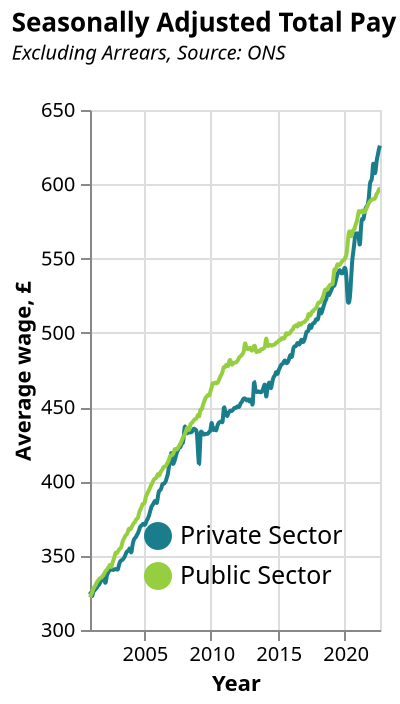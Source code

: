 {
  "title": {
    "text": "Seasonally Adjusted Total Pay",
    "subtitle": "Excluding Arrears, Source: ONS",
    "subtitleFontStyle": "italic",
    "subtitleFontSize": 10,
    "anchor": "start",
    "color": "black"
  },
  "transform": [
    {
      "calculate": "replace(datum.Date, ' JAN', '-01')",
      "as": "Date1"
    },
    {
      "calculate": "replace(datum.Date1, ' FEB', '-02')",
      "as": "Date2"
    },
    {
      "calculate": "replace(datum.Date2, ' MAR', '-03')",
      "as": "Date3"
    },
    {
      "calculate": "replace(datum.Date3, ' APR', '-04')",
      "as": "Date4"
    },
    {
      "calculate": "replace(datum.Date4, ' MAY', '-05')",
      "as": "Date5"
    },
    {
      "calculate": "replace(datum.Date5, ' JUN', '-06')",
      "as": "Date6"
    },
    {
      "calculate": "replace(datum.Date6, ' JUL', '-07')",
      "as": "Date7"
    },
    {
      "calculate": "replace(datum.Date7, ' AUG', '-08')",
      "as": "Date8"
    },
    {
      "calculate": "replace(datum.Date8, ' SEP', '-09')",
      "as": "Date9"
    },
    {
      "calculate": "replace(datum.Date9, ' OCT', '-10')",
      "as": "Date10"
    },
    {
      "calculate": "replace(datum.Date10, ' NOV', '-11')",
      "as": "Date11"
    },
    {
      "calculate": "replace(datum.Date11, ' DEC', '-12')",
      "as": "Date12"
    },
    {
      "calculate": "timeParse(datum.Date12, '%Y-%m')",
      "as": "DateClean"
    },
    {
      "filter": "datum.Year>=minYear"
    },
    {
      "filter": "datum.Year<=maxYear"
    }
  ],
  "params": [
    {
      "name": "minYear",
      "value": 2001,
      "bind": {
        "input": "range",
        "min": 2001,
        "max": 2022,
        "step": 1,
        "name": "Start year:"
      }
    },
    {
      "name": "maxYear",
      "value": 2022,
      "bind": {
        "input": "range",
        "min": 2001,
        "max": 2022,
        "step": 1,
        "name": "End year:"
      }
    }
  ],
  "layer": [
    {
      "mark": {
        "type": "line",
        "interpolate": "basis"
      },
      "encoding": {
        "color": {
          "field": "Type",
          "legend": {
            "orient": "bottom-right",
            "columns": 1,
            "title": null,
            "symbolStrokeWidth": 4,
            "labelFontSize": 12.5
          },
          "scale": {
            "scheme": "darkmulti"
          }
        },
        "x": {
          "field": "DateClean",
          "type": "temporal",
          "title": "Year"
        },
        "y": {
          "field": "Value",
          "type": "quantitative",
          "title": "Average wage, \u00a3",
          "scale": {
            "domain": [
              300,
              650
            ]
          }
        }
      }
    },
    {
      "mark": "point",
      "encoding": {
        "opacity": {
          "value": 0
        },
        "x": {
          "field": "DateClean",
          "type": "temporal"
        }
      },
      "selection": {
        "selector040": {
          "type": "single",
          "nearest": true,
          "on": "mouseover",
          "fields": [
            "DateClean"
          ],
          "empty": "none"
        }
      }
    },
    {
      "mark": "point",
      "encoding": {
        "color": {
          "field": "Type",
          "type": "nominal"
        },
        "opacity": {
          "condition": {
            "value": 1,
            "selection": "selector040"
          },
          "value": 0
        },
        "x": {
          "field": "DateClean",
          "type": "temporal"
        },
        "y": {
          "field": "Value",
          "type": "quantitative"
        }
      }
    },
    {
      "mark": {
        "type": "rule",
        "color": "gray"
      },
      "encoding": {
        "x": {
          "field": "DateClean",
          "type": "temporal"
        }
      },
      "transform": [
        {
          "filter": {
            "selection": "selector040"
          }
        }
      ]
    },
    {
      "mark": {
        "type": "text",
        "align": "right",
        "dx": 5,
        "dy": -30,
        "fontSize": 15,
        "fontWeight": "bold"
      },
      "encoding": {
        "color": {
          "field": "Type",
          "type": "nominal"
        },
        "text": {
          "condition": {
            "field": "Value",
            "type": "quantitative",
            "selection": "selector040"
          },
          "value": " "
        },
        "x": {
          "field": "DateClean",
          "type": "temporal"
        },
        "y": {
          "field": "Value",
          "type": "quantitative"
        }
      }
    }
  ],
  "height": 260,
  "width": "container",
  "$schema": "https://vega.github.io/schema/vega-lite/v5.json",
  "data": {
    "values": [
      {
        "Date": "2001 JAN",
        "Value": 324,
        "Type": "Private Sector",
        "Year": 2001
      },
      {
        "Date": "2001 FEB",
        "Value": 326,
        "Type": "Private Sector",
        "Year": 2001
      },
      {
        "Date": "2001 MAR",
        "Value": 321,
        "Type": "Private Sector",
        "Year": 2001
      },
      {
        "Date": "2001 APR",
        "Value": 327,
        "Type": "Private Sector",
        "Year": 2001
      },
      {
        "Date": "2001 MAY",
        "Value": 326,
        "Type": "Private Sector",
        "Year": 2001
      },
      {
        "Date": "2001 JUN",
        "Value": 328,
        "Type": "Private Sector",
        "Year": 2001
      },
      {
        "Date": "2001 JUL",
        "Value": 328,
        "Type": "Private Sector",
        "Year": 2001
      },
      {
        "Date": "2001 AUG",
        "Value": 330,
        "Type": "Private Sector",
        "Year": 2001
      },
      {
        "Date": "2001 SEP",
        "Value": 330,
        "Type": "Private Sector",
        "Year": 2001
      },
      {
        "Date": "2001 OCT",
        "Value": 332,
        "Type": "Private Sector",
        "Year": 2001
      },
      {
        "Date": "2001 NOV",
        "Value": 333,
        "Type": "Private Sector",
        "Year": 2001
      },
      {
        "Date": "2001 DEC",
        "Value": 335,
        "Type": "Private Sector",
        "Year": 2001
      },
      {
        "Date": "2002 JAN",
        "Value": 335,
        "Type": "Private Sector",
        "Year": 2002
      },
      {
        "Date": "2002 FEB",
        "Value": 334,
        "Type": "Private Sector",
        "Year": 2002
      },
      {
        "Date": "2002 MAR",
        "Value": 330,
        "Type": "Private Sector",
        "Year": 2002
      },
      {
        "Date": "2002 APR",
        "Value": 337,
        "Type": "Private Sector",
        "Year": 2002
      },
      {
        "Date": "2002 MAY",
        "Value": 338,
        "Type": "Private Sector",
        "Year": 2002
      },
      {
        "Date": "2002 JUN",
        "Value": 340,
        "Type": "Private Sector",
        "Year": 2002
      },
      {
        "Date": "2002 JUL",
        "Value": 340,
        "Type": "Private Sector",
        "Year": 2002
      },
      {
        "Date": "2002 AUG",
        "Value": 341,
        "Type": "Private Sector",
        "Year": 2002
      },
      {
        "Date": "2002 SEP",
        "Value": 341,
        "Type": "Private Sector",
        "Year": 2002
      },
      {
        "Date": "2002 OCT",
        "Value": 340,
        "Type": "Private Sector",
        "Year": 2002
      },
      {
        "Date": "2002 NOV",
        "Value": 341,
        "Type": "Private Sector",
        "Year": 2002
      },
      {
        "Date": "2002 DEC",
        "Value": 341,
        "Type": "Private Sector",
        "Year": 2002
      },
      {
        "Date": "2003 JAN",
        "Value": 341,
        "Type": "Private Sector",
        "Year": 2003
      },
      {
        "Date": "2003 FEB",
        "Value": 340,
        "Type": "Private Sector",
        "Year": 2003
      },
      {
        "Date": "2003 MAR",
        "Value": 344,
        "Type": "Private Sector",
        "Year": 2003
      },
      {
        "Date": "2003 APR",
        "Value": 346,
        "Type": "Private Sector",
        "Year": 2003
      },
      {
        "Date": "2003 MAY",
        "Value": 347,
        "Type": "Private Sector",
        "Year": 2003
      },
      {
        "Date": "2003 JUN",
        "Value": 347,
        "Type": "Private Sector",
        "Year": 2003
      },
      {
        "Date": "2003 JUL",
        "Value": 348,
        "Type": "Private Sector",
        "Year": 2003
      },
      {
        "Date": "2003 AUG",
        "Value": 349,
        "Type": "Private Sector",
        "Year": 2003
      },
      {
        "Date": "2003 SEP",
        "Value": 351,
        "Type": "Private Sector",
        "Year": 2003
      },
      {
        "Date": "2003 OCT",
        "Value": 353,
        "Type": "Private Sector",
        "Year": 2003
      },
      {
        "Date": "2003 NOV",
        "Value": 353,
        "Type": "Private Sector",
        "Year": 2003
      },
      {
        "Date": "2003 DEC",
        "Value": 354,
        "Type": "Private Sector",
        "Year": 2003
      },
      {
        "Date": "2004 JAN",
        "Value": 356,
        "Type": "Private Sector",
        "Year": 2004
      },
      {
        "Date": "2004 FEB",
        "Value": 350,
        "Type": "Private Sector",
        "Year": 2004
      },
      {
        "Date": "2004 MAR",
        "Value": 357,
        "Type": "Private Sector",
        "Year": 2004
      },
      {
        "Date": "2004 APR",
        "Value": 360,
        "Type": "Private Sector",
        "Year": 2004
      },
      {
        "Date": "2004 MAY",
        "Value": 362,
        "Type": "Private Sector",
        "Year": 2004
      },
      {
        "Date": "2004 JUN",
        "Value": 362,
        "Type": "Private Sector",
        "Year": 2004
      },
      {
        "Date": "2004 JUL",
        "Value": 364,
        "Type": "Private Sector",
        "Year": 2004
      },
      {
        "Date": "2004 AUG",
        "Value": 365,
        "Type": "Private Sector",
        "Year": 2004
      },
      {
        "Date": "2004 SEP",
        "Value": 367,
        "Type": "Private Sector",
        "Year": 2004
      },
      {
        "Date": "2004 OCT",
        "Value": 370,
        "Type": "Private Sector",
        "Year": 2004
      },
      {
        "Date": "2004 NOV",
        "Value": 370,
        "Type": "Private Sector",
        "Year": 2004
      },
      {
        "Date": "2004 DEC",
        "Value": 371,
        "Type": "Private Sector",
        "Year": 2004
      },
      {
        "Date": "2005 JAN",
        "Value": 372,
        "Type": "Private Sector",
        "Year": 2005
      },
      {
        "Date": "2005 FEB",
        "Value": 370,
        "Type": "Private Sector",
        "Year": 2005
      },
      {
        "Date": "2005 MAR",
        "Value": 372,
        "Type": "Private Sector",
        "Year": 2005
      },
      {
        "Date": "2005 APR",
        "Value": 374,
        "Type": "Private Sector",
        "Year": 2005
      },
      {
        "Date": "2005 MAY",
        "Value": 375,
        "Type": "Private Sector",
        "Year": 2005
      },
      {
        "Date": "2005 JUN",
        "Value": 377,
        "Type": "Private Sector",
        "Year": 2005
      },
      {
        "Date": "2005 JUL",
        "Value": 380,
        "Type": "Private Sector",
        "Year": 2005
      },
      {
        "Date": "2005 AUG",
        "Value": 383,
        "Type": "Private Sector",
        "Year": 2005
      },
      {
        "Date": "2005 SEP",
        "Value": 384,
        "Type": "Private Sector",
        "Year": 2005
      },
      {
        "Date": "2005 OCT",
        "Value": 385,
        "Type": "Private Sector",
        "Year": 2005
      },
      {
        "Date": "2005 NOV",
        "Value": 387,
        "Type": "Private Sector",
        "Year": 2005
      },
      {
        "Date": "2005 DEC",
        "Value": 387,
        "Type": "Private Sector",
        "Year": 2005
      },
      {
        "Date": "2006 JAN",
        "Value": 384,
        "Type": "Private Sector",
        "Year": 2006
      },
      {
        "Date": "2006 FEB",
        "Value": 391,
        "Type": "Private Sector",
        "Year": 2006
      },
      {
        "Date": "2006 MAR",
        "Value": 394,
        "Type": "Private Sector",
        "Year": 2006
      },
      {
        "Date": "2006 APR",
        "Value": 394,
        "Type": "Private Sector",
        "Year": 2006
      },
      {
        "Date": "2006 MAY",
        "Value": 395,
        "Type": "Private Sector",
        "Year": 2006
      },
      {
        "Date": "2006 JUN",
        "Value": 399,
        "Type": "Private Sector",
        "Year": 2006
      },
      {
        "Date": "2006 JUL",
        "Value": 398,
        "Type": "Private Sector",
        "Year": 2006
      },
      {
        "Date": "2006 AUG",
        "Value": 399,
        "Type": "Private Sector",
        "Year": 2006
      },
      {
        "Date": "2006 SEP",
        "Value": 400,
        "Type": "Private Sector",
        "Year": 2006
      },
      {
        "Date": "2006 OCT",
        "Value": 403,
        "Type": "Private Sector",
        "Year": 2006
      },
      {
        "Date": "2006 NOV",
        "Value": 405,
        "Type": "Private Sector",
        "Year": 2006
      },
      {
        "Date": "2006 DEC",
        "Value": 412,
        "Type": "Private Sector",
        "Year": 2006
      },
      {
        "Date": "2007 JAN",
        "Value": 412,
        "Type": "Private Sector",
        "Year": 2007
      },
      {
        "Date": "2007 FEB",
        "Value": 423,
        "Type": "Private Sector",
        "Year": 2007
      },
      {
        "Date": "2007 MAR",
        "Value": 411,
        "Type": "Private Sector",
        "Year": 2007
      },
      {
        "Date": "2007 APR",
        "Value": 412,
        "Type": "Private Sector",
        "Year": 2007
      },
      {
        "Date": "2007 MAY",
        "Value": 414,
        "Type": "Private Sector",
        "Year": 2007
      },
      {
        "Date": "2007 JUN",
        "Value": 417,
        "Type": "Private Sector",
        "Year": 2007
      },
      {
        "Date": "2007 JUL",
        "Value": 420,
        "Type": "Private Sector",
        "Year": 2007
      },
      {
        "Date": "2007 AUG",
        "Value": 421,
        "Type": "Private Sector",
        "Year": 2007
      },
      {
        "Date": "2007 SEP",
        "Value": 424,
        "Type": "Private Sector",
        "Year": 2007
      },
      {
        "Date": "2007 OCT",
        "Value": 422,
        "Type": "Private Sector",
        "Year": 2007
      },
      {
        "Date": "2007 NOV",
        "Value": 426,
        "Type": "Private Sector",
        "Year": 2007
      },
      {
        "Date": "2007 DEC",
        "Value": 425,
        "Type": "Private Sector",
        "Year": 2007
      },
      {
        "Date": "2008 JAN",
        "Value": 428,
        "Type": "Private Sector",
        "Year": 2008
      },
      {
        "Date": "2008 FEB",
        "Value": 440,
        "Type": "Private Sector",
        "Year": 2008
      },
      {
        "Date": "2008 MAR",
        "Value": 433,
        "Type": "Private Sector",
        "Year": 2008
      },
      {
        "Date": "2008 APR",
        "Value": 432,
        "Type": "Private Sector",
        "Year": 2008
      },
      {
        "Date": "2008 MAY",
        "Value": 433,
        "Type": "Private Sector",
        "Year": 2008
      },
      {
        "Date": "2008 JUN",
        "Value": 433,
        "Type": "Private Sector",
        "Year": 2008
      },
      {
        "Date": "2008 JUL",
        "Value": 433,
        "Type": "Private Sector",
        "Year": 2008
      },
      {
        "Date": "2008 AUG",
        "Value": 433,
        "Type": "Private Sector",
        "Year": 2008
      },
      {
        "Date": "2008 SEP",
        "Value": 434,
        "Type": "Private Sector",
        "Year": 2008
      },
      {
        "Date": "2008 OCT",
        "Value": 436,
        "Type": "Private Sector",
        "Year": 2008
      },
      {
        "Date": "2008 NOV",
        "Value": 435,
        "Type": "Private Sector",
        "Year": 2008
      },
      {
        "Date": "2008 DEC",
        "Value": 435,
        "Type": "Private Sector",
        "Year": 2008
      },
      {
        "Date": "2009 JAN",
        "Value": 433,
        "Type": "Private Sector",
        "Year": 2009
      },
      {
        "Date": "2009 FEB",
        "Value": 417,
        "Type": "Private Sector",
        "Year": 2009
      },
      {
        "Date": "2009 MAR",
        "Value": 406,
        "Type": "Private Sector",
        "Year": 2009
      },
      {
        "Date": "2009 APR",
        "Value": 435,
        "Type": "Private Sector",
        "Year": 2009
      },
      {
        "Date": "2009 MAY",
        "Value": 433,
        "Type": "Private Sector",
        "Year": 2009
      },
      {
        "Date": "2009 JUN",
        "Value": 433,
        "Type": "Private Sector",
        "Year": 2009
      },
      {
        "Date": "2009 JUL",
        "Value": 431,
        "Type": "Private Sector",
        "Year": 2009
      },
      {
        "Date": "2009 AUG",
        "Value": 432,
        "Type": "Private Sector",
        "Year": 2009
      },
      {
        "Date": "2009 SEP",
        "Value": 432,
        "Type": "Private Sector",
        "Year": 2009
      },
      {
        "Date": "2009 OCT",
        "Value": 432,
        "Type": "Private Sector",
        "Year": 2009
      },
      {
        "Date": "2009 NOV",
        "Value": 432,
        "Type": "Private Sector",
        "Year": 2009
      },
      {
        "Date": "2009 DEC",
        "Value": 434,
        "Type": "Private Sector",
        "Year": 2009
      },
      {
        "Date": "2010 JAN",
        "Value": 433,
        "Type": "Private Sector",
        "Year": 2010
      },
      {
        "Date": "2010 FEB",
        "Value": 442,
        "Type": "Private Sector",
        "Year": 2010
      },
      {
        "Date": "2010 MAR",
        "Value": 435,
        "Type": "Private Sector",
        "Year": 2010
      },
      {
        "Date": "2010 APR",
        "Value": 434,
        "Type": "Private Sector",
        "Year": 2010
      },
      {
        "Date": "2010 MAY",
        "Value": 437,
        "Type": "Private Sector",
        "Year": 2010
      },
      {
        "Date": "2010 JUN",
        "Value": 433,
        "Type": "Private Sector",
        "Year": 2010
      },
      {
        "Date": "2010 JUL",
        "Value": 437,
        "Type": "Private Sector",
        "Year": 2010
      },
      {
        "Date": "2010 AUG",
        "Value": 439,
        "Type": "Private Sector",
        "Year": 2010
      },
      {
        "Date": "2010 SEP",
        "Value": 440,
        "Type": "Private Sector",
        "Year": 2010
      },
      {
        "Date": "2010 OCT",
        "Value": 440,
        "Type": "Private Sector",
        "Year": 2010
      },
      {
        "Date": "2010 NOV",
        "Value": 441,
        "Type": "Private Sector",
        "Year": 2010
      },
      {
        "Date": "2010 DEC",
        "Value": 438,
        "Type": "Private Sector",
        "Year": 2010
      },
      {
        "Date": "2011 JAN",
        "Value": 453,
        "Type": "Private Sector",
        "Year": 2011
      },
      {
        "Date": "2011 FEB",
        "Value": 447,
        "Type": "Private Sector",
        "Year": 2011
      },
      {
        "Date": "2011 MAR",
        "Value": 446,
        "Type": "Private Sector",
        "Year": 2011
      },
      {
        "Date": "2011 APR",
        "Value": 443,
        "Type": "Private Sector",
        "Year": 2011
      },
      {
        "Date": "2011 MAY",
        "Value": 446,
        "Type": "Private Sector",
        "Year": 2011
      },
      {
        "Date": "2011 JUN",
        "Value": 447,
        "Type": "Private Sector",
        "Year": 2011
      },
      {
        "Date": "2011 JUL",
        "Value": 448,
        "Type": "Private Sector",
        "Year": 2011
      },
      {
        "Date": "2011 AUG",
        "Value": 447,
        "Type": "Private Sector",
        "Year": 2011
      },
      {
        "Date": "2011 SEP",
        "Value": 448,
        "Type": "Private Sector",
        "Year": 2011
      },
      {
        "Date": "2011 OCT",
        "Value": 449,
        "Type": "Private Sector",
        "Year": 2011
      },
      {
        "Date": "2011 NOV",
        "Value": 450,
        "Type": "Private Sector",
        "Year": 2011
      },
      {
        "Date": "2011 DEC",
        "Value": 449,
        "Type": "Private Sector",
        "Year": 2011
      },
      {
        "Date": "2012 JAN",
        "Value": 451,
        "Type": "Private Sector",
        "Year": 2012
      },
      {
        "Date": "2012 FEB",
        "Value": 450,
        "Type": "Private Sector",
        "Year": 2012
      },
      {
        "Date": "2012 MAR",
        "Value": 450,
        "Type": "Private Sector",
        "Year": 2012
      },
      {
        "Date": "2012 APR",
        "Value": 453,
        "Type": "Private Sector",
        "Year": 2012
      },
      {
        "Date": "2012 MAY",
        "Value": 453,
        "Type": "Private Sector",
        "Year": 2012
      },
      {
        "Date": "2012 JUN",
        "Value": 455,
        "Type": "Private Sector",
        "Year": 2012
      },
      {
        "Date": "2012 JUL",
        "Value": 456,
        "Type": "Private Sector",
        "Year": 2012
      },
      {
        "Date": "2012 AUG",
        "Value": 456,
        "Type": "Private Sector",
        "Year": 2012
      },
      {
        "Date": "2012 SEP",
        "Value": 455,
        "Type": "Private Sector",
        "Year": 2012
      },
      {
        "Date": "2012 OCT",
        "Value": 454,
        "Type": "Private Sector",
        "Year": 2012
      },
      {
        "Date": "2012 NOV",
        "Value": 456,
        "Type": "Private Sector",
        "Year": 2012
      },
      {
        "Date": "2012 DEC",
        "Value": 453,
        "Type": "Private Sector",
        "Year": 2012
      },
      {
        "Date": "2013 JAN",
        "Value": 455,
        "Type": "Private Sector",
        "Year": 2013
      },
      {
        "Date": "2013 FEB",
        "Value": 456,
        "Type": "Private Sector",
        "Year": 2013
      },
      {
        "Date": "2013 MAR",
        "Value": 447,
        "Type": "Private Sector",
        "Year": 2013
      },
      {
        "Date": "2013 APR",
        "Value": 472,
        "Type": "Private Sector",
        "Year": 2013
      },
      {
        "Date": "2013 MAY",
        "Value": 462,
        "Type": "Private Sector",
        "Year": 2013
      },
      {
        "Date": "2013 JUN",
        "Value": 460,
        "Type": "Private Sector",
        "Year": 2013
      },
      {
        "Date": "2013 JUL",
        "Value": 460,
        "Type": "Private Sector",
        "Year": 2013
      },
      {
        "Date": "2013 AUG",
        "Value": 461,
        "Type": "Private Sector",
        "Year": 2013
      },
      {
        "Date": "2013 SEP",
        "Value": 460,
        "Type": "Private Sector",
        "Year": 2013
      },
      {
        "Date": "2013 OCT",
        "Value": 460,
        "Type": "Private Sector",
        "Year": 2013
      },
      {
        "Date": "2013 NOV",
        "Value": 460,
        "Type": "Private Sector",
        "Year": 2013
      },
      {
        "Date": "2013 DEC",
        "Value": 462,
        "Type": "Private Sector",
        "Year": 2013
      },
      {
        "Date": "2014 JAN",
        "Value": 464,
        "Type": "Private Sector",
        "Year": 2014
      },
      {
        "Date": "2014 FEB",
        "Value": 467,
        "Type": "Private Sector",
        "Year": 2014
      },
      {
        "Date": "2014 MAR",
        "Value": 453,
        "Type": "Private Sector",
        "Year": 2014
      },
      {
        "Date": "2014 APR",
        "Value": 464,
        "Type": "Private Sector",
        "Year": 2014
      },
      {
        "Date": "2014 MAY",
        "Value": 465,
        "Type": "Private Sector",
        "Year": 2014
      },
      {
        "Date": "2014 JUN",
        "Value": 468,
        "Type": "Private Sector",
        "Year": 2014
      },
      {
        "Date": "2014 JUL",
        "Value": 461,
        "Type": "Private Sector",
        "Year": 2014
      },
      {
        "Date": "2014 AUG",
        "Value": 465,
        "Type": "Private Sector",
        "Year": 2014
      },
      {
        "Date": "2014 SEP",
        "Value": 469,
        "Type": "Private Sector",
        "Year": 2014
      },
      {
        "Date": "2014 OCT",
        "Value": 471,
        "Type": "Private Sector",
        "Year": 2014
      },
      {
        "Date": "2014 NOV",
        "Value": 471,
        "Type": "Private Sector",
        "Year": 2014
      },
      {
        "Date": "2014 DEC",
        "Value": 475,
        "Type": "Private Sector",
        "Year": 2014
      },
      {
        "Date": "2015 JAN",
        "Value": 471,
        "Type": "Private Sector",
        "Year": 2015
      },
      {
        "Date": "2015 FEB",
        "Value": 475,
        "Type": "Private Sector",
        "Year": 2015
      },
      {
        "Date": "2015 MAR",
        "Value": 476,
        "Type": "Private Sector",
        "Year": 2015
      },
      {
        "Date": "2015 APR",
        "Value": 478,
        "Type": "Private Sector",
        "Year": 2015
      },
      {
        "Date": "2015 MAY",
        "Value": 479,
        "Type": "Private Sector",
        "Year": 2015
      },
      {
        "Date": "2015 JUN",
        "Value": 479,
        "Type": "Private Sector",
        "Year": 2015
      },
      {
        "Date": "2015 JUL",
        "Value": 481,
        "Type": "Private Sector",
        "Year": 2015
      },
      {
        "Date": "2015 AUG",
        "Value": 482,
        "Type": "Private Sector",
        "Year": 2015
      },
      {
        "Date": "2015 SEP",
        "Value": 479,
        "Type": "Private Sector",
        "Year": 2015
      },
      {
        "Date": "2015 OCT",
        "Value": 480,
        "Type": "Private Sector",
        "Year": 2015
      },
      {
        "Date": "2015 NOV",
        "Value": 481,
        "Type": "Private Sector",
        "Year": 2015
      },
      {
        "Date": "2015 DEC",
        "Value": 484,
        "Type": "Private Sector",
        "Year": 2015
      },
      {
        "Date": "2016 JAN",
        "Value": 486,
        "Type": "Private Sector",
        "Year": 2016
      },
      {
        "Date": "2016 FEB",
        "Value": 482,
        "Type": "Private Sector",
        "Year": 2016
      },
      {
        "Date": "2016 MAR",
        "Value": 489,
        "Type": "Private Sector",
        "Year": 2016
      },
      {
        "Date": "2016 APR",
        "Value": 491,
        "Type": "Private Sector",
        "Year": 2016
      },
      {
        "Date": "2016 MAY",
        "Value": 491,
        "Type": "Private Sector",
        "Year": 2016
      },
      {
        "Date": "2016 JUN",
        "Value": 491,
        "Type": "Private Sector",
        "Year": 2016
      },
      {
        "Date": "2016 JUL",
        "Value": 494,
        "Type": "Private Sector",
        "Year": 2016
      },
      {
        "Date": "2016 AUG",
        "Value": 492,
        "Type": "Private Sector",
        "Year": 2016
      },
      {
        "Date": "2016 SEP",
        "Value": 492,
        "Type": "Private Sector",
        "Year": 2016
      },
      {
        "Date": "2016 OCT",
        "Value": 495,
        "Type": "Private Sector",
        "Year": 2016
      },
      {
        "Date": "2016 NOV",
        "Value": 496,
        "Type": "Private Sector",
        "Year": 2016
      },
      {
        "Date": "2016 DEC",
        "Value": 493,
        "Type": "Private Sector",
        "Year": 2016
      },
      {
        "Date": "2017 JAN",
        "Value": 495,
        "Type": "Private Sector",
        "Year": 2017
      },
      {
        "Date": "2017 FEB",
        "Value": 497,
        "Type": "Private Sector",
        "Year": 2017
      },
      {
        "Date": "2017 MAR",
        "Value": 501,
        "Type": "Private Sector",
        "Year": 2017
      },
      {
        "Date": "2017 APR",
        "Value": 501,
        "Type": "Private Sector",
        "Year": 2017
      },
      {
        "Date": "2017 MAY",
        "Value": 501,
        "Type": "Private Sector",
        "Year": 2017
      },
      {
        "Date": "2017 JUN",
        "Value": 507,
        "Type": "Private Sector",
        "Year": 2017
      },
      {
        "Date": "2017 JUL",
        "Value": 502,
        "Type": "Private Sector",
        "Year": 2017
      },
      {
        "Date": "2017 AUG",
        "Value": 505,
        "Type": "Private Sector",
        "Year": 2017
      },
      {
        "Date": "2017 SEP",
        "Value": 507,
        "Type": "Private Sector",
        "Year": 2017
      },
      {
        "Date": "2017 OCT",
        "Value": 506,
        "Type": "Private Sector",
        "Year": 2017
      },
      {
        "Date": "2017 NOV",
        "Value": 508,
        "Type": "Private Sector",
        "Year": 2017
      },
      {
        "Date": "2017 DEC",
        "Value": 510,
        "Type": "Private Sector",
        "Year": 2017
      },
      {
        "Date": "2018 JAN",
        "Value": 508,
        "Type": "Private Sector",
        "Year": 2018
      },
      {
        "Date": "2018 FEB",
        "Value": 511,
        "Type": "Private Sector",
        "Year": 2018
      },
      {
        "Date": "2018 MAR",
        "Value": 518,
        "Type": "Private Sector",
        "Year": 2018
      },
      {
        "Date": "2018 APR",
        "Value": 512,
        "Type": "Private Sector",
        "Year": 2018
      },
      {
        "Date": "2018 MAY",
        "Value": 514,
        "Type": "Private Sector",
        "Year": 2018
      },
      {
        "Date": "2018 JUN",
        "Value": 517,
        "Type": "Private Sector",
        "Year": 2018
      },
      {
        "Date": "2018 JUL",
        "Value": 519,
        "Type": "Private Sector",
        "Year": 2018
      },
      {
        "Date": "2018 AUG",
        "Value": 522,
        "Type": "Private Sector",
        "Year": 2018
      },
      {
        "Date": "2018 SEP",
        "Value": 522,
        "Type": "Private Sector",
        "Year": 2018
      },
      {
        "Date": "2018 OCT",
        "Value": 529,
        "Type": "Private Sector",
        "Year": 2018
      },
      {
        "Date": "2018 NOV",
        "Value": 524,
        "Type": "Private Sector",
        "Year": 2018
      },
      {
        "Date": "2018 DEC",
        "Value": 527,
        "Type": "Private Sector",
        "Year": 2018
      },
      {
        "Date": "2019 JAN",
        "Value": 528,
        "Type": "Private Sector",
        "Year": 2019
      },
      {
        "Date": "2019 FEB",
        "Value": 530,
        "Type": "Private Sector",
        "Year": 2019
      },
      {
        "Date": "2019 MAR",
        "Value": 532,
        "Type": "Private Sector",
        "Year": 2019
      },
      {
        "Date": "2019 APR",
        "Value": 531,
        "Type": "Private Sector",
        "Year": 2019
      },
      {
        "Date": "2019 MAY",
        "Value": 534,
        "Type": "Private Sector",
        "Year": 2019
      },
      {
        "Date": "2019 JUN",
        "Value": 537,
        "Type": "Private Sector",
        "Year": 2019
      },
      {
        "Date": "2019 JUL",
        "Value": 540,
        "Type": "Private Sector",
        "Year": 2019
      },
      {
        "Date": "2019 AUG",
        "Value": 541,
        "Type": "Private Sector",
        "Year": 2019
      },
      {
        "Date": "2019 SEP",
        "Value": 543,
        "Type": "Private Sector",
        "Year": 2019
      },
      {
        "Date": "2019 OCT",
        "Value": 540,
        "Type": "Private Sector",
        "Year": 2019
      },
      {
        "Date": "2019 NOV",
        "Value": 540,
        "Type": "Private Sector",
        "Year": 2019
      },
      {
        "Date": "2019 DEC",
        "Value": 540,
        "Type": "Private Sector",
        "Year": 2019
      },
      {
        "Date": "2020 JAN",
        "Value": 544,
        "Type": "Private Sector",
        "Year": 2020
      },
      {
        "Date": "2020 FEB",
        "Value": 544,
        "Type": "Private Sector",
        "Year": 2020
      },
      {
        "Date": "2020 MAR",
        "Value": 538,
        "Type": "Private Sector",
        "Year": 2020
      },
      {
        "Date": "2020 APR",
        "Value": 520,
        "Type": "Private Sector",
        "Year": 2020
      },
      {
        "Date": "2020 MAY",
        "Value": 520,
        "Type": "Private Sector",
        "Year": 2020
      },
      {
        "Date": "2020 JUN",
        "Value": 522,
        "Type": "Private Sector",
        "Year": 2020
      },
      {
        "Date": "2020 JUL",
        "Value": 535,
        "Type": "Private Sector",
        "Year": 2020
      },
      {
        "Date": "2020 AUG",
        "Value": 549,
        "Type": "Private Sector",
        "Year": 2020
      },
      {
        "Date": "2020 SEP",
        "Value": 554,
        "Type": "Private Sector",
        "Year": 2020
      },
      {
        "Date": "2020 OCT",
        "Value": 560,
        "Type": "Private Sector",
        "Year": 2020
      },
      {
        "Date": "2020 NOV",
        "Value": 569,
        "Type": "Private Sector",
        "Year": 2020
      },
      {
        "Date": "2020 DEC",
        "Value": 565,
        "Type": "Private Sector",
        "Year": 2020
      },
      {
        "Date": "2021 JAN",
        "Value": 568,
        "Type": "Private Sector",
        "Year": 2021
      },
      {
        "Date": "2021 FEB",
        "Value": 565,
        "Type": "Private Sector",
        "Year": 2021
      },
      {
        "Date": "2021 MAR",
        "Value": 555,
        "Type": "Private Sector",
        "Year": 2021
      },
      {
        "Date": "2021 APR",
        "Value": 573,
        "Type": "Private Sector",
        "Year": 2021
      },
      {
        "Date": "2021 MAY",
        "Value": 578,
        "Type": "Private Sector",
        "Year": 2021
      },
      {
        "Date": "2021 JUN",
        "Value": 575,
        "Type": "Private Sector",
        "Year": 2021
      },
      {
        "Date": "2021 JUL",
        "Value": 580,
        "Type": "Private Sector",
        "Year": 2021
      },
      {
        "Date": "2021 AUG",
        "Value": 584,
        "Type": "Private Sector",
        "Year": 2021
      },
      {
        "Date": "2021 SEP",
        "Value": 585,
        "Type": "Private Sector",
        "Year": 2021
      },
      {
        "Date": "2021 OCT",
        "Value": 586,
        "Type": "Private Sector",
        "Year": 2021
      },
      {
        "Date": "2021 NOV",
        "Value": 590,
        "Type": "Private Sector",
        "Year": 2021
      },
      {
        "Date": "2021 DEC",
        "Value": 602,
        "Type": "Private Sector",
        "Year": 2021
      },
      {
        "Date": "2022 JAN",
        "Value": 602,
        "Type": "Private Sector",
        "Year": 2022
      },
      {
        "Date": "2022 FEB",
        "Value": 604,
        "Type": "Private Sector",
        "Year": 2022
      },
      {
        "Date": "2022 MAR",
        "Value": 618,
        "Type": "Private Sector",
        "Year": 2022
      },
      {
        "Date": "2022 APR",
        "Value": 607,
        "Type": "Private Sector",
        "Year": 2022
      },
      {
        "Date": "2022 MAY",
        "Value": 607,
        "Type": "Private Sector",
        "Year": 2022
      },
      {
        "Date": "2022 JUN",
        "Value": 617,
        "Type": "Private Sector",
        "Year": 2022
      },
      {
        "Date": "2022 JUL",
        "Value": 619,
        "Type": "Private Sector",
        "Year": 2022
      },
      {
        "Date": "2022 AUG",
        "Value": 624,
        "Type": "Private Sector",
        "Year": 2022
      },
      {
        "Date": "2022 SEP",
        "Value": 626,
        "Type": "Private Sector",
        "Year": 2022
      },
      {
        "Date": "2001 JAN",
        "Value": 322,
        "Type": "Public Sector",
        "Year": 2001
      },
      {
        "Date": "2001 FEB",
        "Value": 324,
        "Type": "Public Sector",
        "Year": 2001
      },
      {
        "Date": "2001 MAR",
        "Value": 325,
        "Type": "Public Sector",
        "Year": 2001
      },
      {
        "Date": "2001 APR",
        "Value": 328,
        "Type": "Public Sector",
        "Year": 2001
      },
      {
        "Date": "2001 MAY",
        "Value": 329,
        "Type": "Public Sector",
        "Year": 2001
      },
      {
        "Date": "2001 JUN",
        "Value": 330,
        "Type": "Public Sector",
        "Year": 2001
      },
      {
        "Date": "2001 JUL",
        "Value": 332,
        "Type": "Public Sector",
        "Year": 2001
      },
      {
        "Date": "2001 AUG",
        "Value": 333,
        "Type": "Public Sector",
        "Year": 2001
      },
      {
        "Date": "2001 SEP",
        "Value": 334,
        "Type": "Public Sector",
        "Year": 2001
      },
      {
        "Date": "2001 OCT",
        "Value": 335,
        "Type": "Public Sector",
        "Year": 2001
      },
      {
        "Date": "2001 NOV",
        "Value": 335,
        "Type": "Public Sector",
        "Year": 2001
      },
      {
        "Date": "2001 DEC",
        "Value": 336,
        "Type": "Public Sector",
        "Year": 2001
      },
      {
        "Date": "2002 JAN",
        "Value": 337,
        "Type": "Public Sector",
        "Year": 2002
      },
      {
        "Date": "2002 FEB",
        "Value": 338,
        "Type": "Public Sector",
        "Year": 2002
      },
      {
        "Date": "2002 MAR",
        "Value": 340,
        "Type": "Public Sector",
        "Year": 2002
      },
      {
        "Date": "2002 APR",
        "Value": 340,
        "Type": "Public Sector",
        "Year": 2002
      },
      {
        "Date": "2002 MAY",
        "Value": 342,
        "Type": "Public Sector",
        "Year": 2002
      },
      {
        "Date": "2002 JUN",
        "Value": 342,
        "Type": "Public Sector",
        "Year": 2002
      },
      {
        "Date": "2002 JUL",
        "Value": 345,
        "Type": "Public Sector",
        "Year": 2002
      },
      {
        "Date": "2002 AUG",
        "Value": 341,
        "Type": "Public Sector",
        "Year": 2002
      },
      {
        "Date": "2002 SEP",
        "Value": 345,
        "Type": "Public Sector",
        "Year": 2002
      },
      {
        "Date": "2002 OCT",
        "Value": 347,
        "Type": "Public Sector",
        "Year": 2002
      },
      {
        "Date": "2002 NOV",
        "Value": 349,
        "Type": "Public Sector",
        "Year": 2002
      },
      {
        "Date": "2002 DEC",
        "Value": 353,
        "Type": "Public Sector",
        "Year": 2002
      },
      {
        "Date": "2003 JAN",
        "Value": 351,
        "Type": "Public Sector",
        "Year": 2003
      },
      {
        "Date": "2003 FEB",
        "Value": 353,
        "Type": "Public Sector",
        "Year": 2003
      },
      {
        "Date": "2003 MAR",
        "Value": 354,
        "Type": "Public Sector",
        "Year": 2003
      },
      {
        "Date": "2003 APR",
        "Value": 355,
        "Type": "Public Sector",
        "Year": 2003
      },
      {
        "Date": "2003 MAY",
        "Value": 355,
        "Type": "Public Sector",
        "Year": 2003
      },
      {
        "Date": "2003 JUN",
        "Value": 359,
        "Type": "Public Sector",
        "Year": 2003
      },
      {
        "Date": "2003 JUL",
        "Value": 361,
        "Type": "Public Sector",
        "Year": 2003
      },
      {
        "Date": "2003 AUG",
        "Value": 362,
        "Type": "Public Sector",
        "Year": 2003
      },
      {
        "Date": "2003 SEP",
        "Value": 364,
        "Type": "Public Sector",
        "Year": 2003
      },
      {
        "Date": "2003 OCT",
        "Value": 364,
        "Type": "Public Sector",
        "Year": 2003
      },
      {
        "Date": "2003 NOV",
        "Value": 366,
        "Type": "Public Sector",
        "Year": 2003
      },
      {
        "Date": "2003 DEC",
        "Value": 369,
        "Type": "Public Sector",
        "Year": 2003
      },
      {
        "Date": "2004 JAN",
        "Value": 367,
        "Type": "Public Sector",
        "Year": 2004
      },
      {
        "Date": "2004 FEB",
        "Value": 369,
        "Type": "Public Sector",
        "Year": 2004
      },
      {
        "Date": "2004 MAR",
        "Value": 370,
        "Type": "Public Sector",
        "Year": 2004
      },
      {
        "Date": "2004 APR",
        "Value": 372,
        "Type": "Public Sector",
        "Year": 2004
      },
      {
        "Date": "2004 MAY",
        "Value": 372,
        "Type": "Public Sector",
        "Year": 2004
      },
      {
        "Date": "2004 JUN",
        "Value": 374,
        "Type": "Public Sector",
        "Year": 2004
      },
      {
        "Date": "2004 JUL",
        "Value": 375,
        "Type": "Public Sector",
        "Year": 2004
      },
      {
        "Date": "2004 AUG",
        "Value": 375,
        "Type": "Public Sector",
        "Year": 2004
      },
      {
        "Date": "2004 SEP",
        "Value": 379,
        "Type": "Public Sector",
        "Year": 2004
      },
      {
        "Date": "2004 OCT",
        "Value": 381,
        "Type": "Public Sector",
        "Year": 2004
      },
      {
        "Date": "2004 NOV",
        "Value": 382,
        "Type": "Public Sector",
        "Year": 2004
      },
      {
        "Date": "2004 DEC",
        "Value": 385,
        "Type": "Public Sector",
        "Year": 2004
      },
      {
        "Date": "2005 JAN",
        "Value": 385,
        "Type": "Public Sector",
        "Year": 2005
      },
      {
        "Date": "2005 FEB",
        "Value": 385,
        "Type": "Public Sector",
        "Year": 2005
      },
      {
        "Date": "2005 MAR",
        "Value": 390,
        "Type": "Public Sector",
        "Year": 2005
      },
      {
        "Date": "2005 APR",
        "Value": 391,
        "Type": "Public Sector",
        "Year": 2005
      },
      {
        "Date": "2005 MAY",
        "Value": 393,
        "Type": "Public Sector",
        "Year": 2005
      },
      {
        "Date": "2005 JUN",
        "Value": 394,
        "Type": "Public Sector",
        "Year": 2005
      },
      {
        "Date": "2005 JUL",
        "Value": 396,
        "Type": "Public Sector",
        "Year": 2005
      },
      {
        "Date": "2005 AUG",
        "Value": 398,
        "Type": "Public Sector",
        "Year": 2005
      },
      {
        "Date": "2005 SEP",
        "Value": 399,
        "Type": "Public Sector",
        "Year": 2005
      },
      {
        "Date": "2005 OCT",
        "Value": 401,
        "Type": "Public Sector",
        "Year": 2005
      },
      {
        "Date": "2005 NOV",
        "Value": 402,
        "Type": "Public Sector",
        "Year": 2005
      },
      {
        "Date": "2005 DEC",
        "Value": 402,
        "Type": "Public Sector",
        "Year": 2005
      },
      {
        "Date": "2006 JAN",
        "Value": 403,
        "Type": "Public Sector",
        "Year": 2006
      },
      {
        "Date": "2006 FEB",
        "Value": 406,
        "Type": "Public Sector",
        "Year": 2006
      },
      {
        "Date": "2006 MAR",
        "Value": 403,
        "Type": "Public Sector",
        "Year": 2006
      },
      {
        "Date": "2006 APR",
        "Value": 406,
        "Type": "Public Sector",
        "Year": 2006
      },
      {
        "Date": "2006 MAY",
        "Value": 407,
        "Type": "Public Sector",
        "Year": 2006
      },
      {
        "Date": "2006 JUN",
        "Value": 408,
        "Type": "Public Sector",
        "Year": 2006
      },
      {
        "Date": "2006 JUL",
        "Value": 410,
        "Type": "Public Sector",
        "Year": 2006
      },
      {
        "Date": "2006 AUG",
        "Value": 410,
        "Type": "Public Sector",
        "Year": 2006
      },
      {
        "Date": "2006 SEP",
        "Value": 410,
        "Type": "Public Sector",
        "Year": 2006
      },
      {
        "Date": "2006 OCT",
        "Value": 412,
        "Type": "Public Sector",
        "Year": 2006
      },
      {
        "Date": "2006 NOV",
        "Value": 413,
        "Type": "Public Sector",
        "Year": 2006
      },
      {
        "Date": "2006 DEC",
        "Value": 415,
        "Type": "Public Sector",
        "Year": 2006
      },
      {
        "Date": "2007 JAN",
        "Value": 418,
        "Type": "Public Sector",
        "Year": 2007
      },
      {
        "Date": "2007 FEB",
        "Value": 417,
        "Type": "Public Sector",
        "Year": 2007
      },
      {
        "Date": "2007 MAR",
        "Value": 418,
        "Type": "Public Sector",
        "Year": 2007
      },
      {
        "Date": "2007 APR",
        "Value": 419,
        "Type": "Public Sector",
        "Year": 2007
      },
      {
        "Date": "2007 MAY",
        "Value": 422,
        "Type": "Public Sector",
        "Year": 2007
      },
      {
        "Date": "2007 JUN",
        "Value": 422,
        "Type": "Public Sector",
        "Year": 2007
      },
      {
        "Date": "2007 JUL",
        "Value": 421,
        "Type": "Public Sector",
        "Year": 2007
      },
      {
        "Date": "2007 AUG",
        "Value": 423,
        "Type": "Public Sector",
        "Year": 2007
      },
      {
        "Date": "2007 SEP",
        "Value": 424,
        "Type": "Public Sector",
        "Year": 2007
      },
      {
        "Date": "2007 OCT",
        "Value": 425,
        "Type": "Public Sector",
        "Year": 2007
      },
      {
        "Date": "2007 NOV",
        "Value": 427,
        "Type": "Public Sector",
        "Year": 2007
      },
      {
        "Date": "2007 DEC",
        "Value": 429,
        "Type": "Public Sector",
        "Year": 2007
      },
      {
        "Date": "2008 JAN",
        "Value": 430,
        "Type": "Public Sector",
        "Year": 2008
      },
      {
        "Date": "2008 FEB",
        "Value": 432,
        "Type": "Public Sector",
        "Year": 2008
      },
      {
        "Date": "2008 MAR",
        "Value": 433,
        "Type": "Public Sector",
        "Year": 2008
      },
      {
        "Date": "2008 APR",
        "Value": 437,
        "Type": "Public Sector",
        "Year": 2008
      },
      {
        "Date": "2008 MAY",
        "Value": 435,
        "Type": "Public Sector",
        "Year": 2008
      },
      {
        "Date": "2008 JUN",
        "Value": 434,
        "Type": "Public Sector",
        "Year": 2008
      },
      {
        "Date": "2008 JUL",
        "Value": 439,
        "Type": "Public Sector",
        "Year": 2008
      },
      {
        "Date": "2008 AUG",
        "Value": 439,
        "Type": "Public Sector",
        "Year": 2008
      },
      {
        "Date": "2008 SEP",
        "Value": 440,
        "Type": "Public Sector",
        "Year": 2008
      },
      {
        "Date": "2008 OCT",
        "Value": 441,
        "Type": "Public Sector",
        "Year": 2008
      },
      {
        "Date": "2008 NOV",
        "Value": 442,
        "Type": "Public Sector",
        "Year": 2008
      },
      {
        "Date": "2008 DEC",
        "Value": 442,
        "Type": "Public Sector",
        "Year": 2008
      },
      {
        "Date": "2009 JAN",
        "Value": 443,
        "Type": "Public Sector",
        "Year": 2009
      },
      {
        "Date": "2009 FEB",
        "Value": 446,
        "Type": "Public Sector",
        "Year": 2009
      },
      {
        "Date": "2009 MAR",
        "Value": 442,
        "Type": "Public Sector",
        "Year": 2009
      },
      {
        "Date": "2009 APR",
        "Value": 450,
        "Type": "Public Sector",
        "Year": 2009
      },
      {
        "Date": "2009 MAY",
        "Value": 447,
        "Type": "Public Sector",
        "Year": 2009
      },
      {
        "Date": "2009 JUN",
        "Value": 451,
        "Type": "Public Sector",
        "Year": 2009
      },
      {
        "Date": "2009 JUL",
        "Value": 453,
        "Type": "Public Sector",
        "Year": 2009
      },
      {
        "Date": "2009 AUG",
        "Value": 455,
        "Type": "Public Sector",
        "Year": 2009
      },
      {
        "Date": "2009 SEP",
        "Value": 457,
        "Type": "Public Sector",
        "Year": 2009
      },
      {
        "Date": "2009 OCT",
        "Value": 457,
        "Type": "Public Sector",
        "Year": 2009
      },
      {
        "Date": "2009 NOV",
        "Value": 459,
        "Type": "Public Sector",
        "Year": 2009
      },
      {
        "Date": "2009 DEC",
        "Value": 457,
        "Type": "Public Sector",
        "Year": 2009
      },
      {
        "Date": "2010 JAN",
        "Value": 461,
        "Type": "Public Sector",
        "Year": 2010
      },
      {
        "Date": "2010 FEB",
        "Value": 463,
        "Type": "Public Sector",
        "Year": 2010
      },
      {
        "Date": "2010 MAR",
        "Value": 467,
        "Type": "Public Sector",
        "Year": 2010
      },
      {
        "Date": "2010 APR",
        "Value": 465,
        "Type": "Public Sector",
        "Year": 2010
      },
      {
        "Date": "2010 MAY",
        "Value": 467,
        "Type": "Public Sector",
        "Year": 2010
      },
      {
        "Date": "2010 JUN",
        "Value": 466,
        "Type": "Public Sector",
        "Year": 2010
      },
      {
        "Date": "2010 JUL",
        "Value": 466,
        "Type": "Public Sector",
        "Year": 2010
      },
      {
        "Date": "2010 AUG",
        "Value": 467,
        "Type": "Public Sector",
        "Year": 2010
      },
      {
        "Date": "2010 SEP",
        "Value": 469,
        "Type": "Public Sector",
        "Year": 2010
      },
      {
        "Date": "2010 OCT",
        "Value": 471,
        "Type": "Public Sector",
        "Year": 2010
      },
      {
        "Date": "2010 NOV",
        "Value": 472,
        "Type": "Public Sector",
        "Year": 2010
      },
      {
        "Date": "2010 DEC",
        "Value": 474,
        "Type": "Public Sector",
        "Year": 2010
      },
      {
        "Date": "2011 JAN",
        "Value": 478,
        "Type": "Public Sector",
        "Year": 2011
      },
      {
        "Date": "2011 FEB",
        "Value": 476,
        "Type": "Public Sector",
        "Year": 2011
      },
      {
        "Date": "2011 MAR",
        "Value": 479,
        "Type": "Public Sector",
        "Year": 2011
      },
      {
        "Date": "2011 APR",
        "Value": 478,
        "Type": "Public Sector",
        "Year": 2011
      },
      {
        "Date": "2011 MAY",
        "Value": 477,
        "Type": "Public Sector",
        "Year": 2011
      },
      {
        "Date": "2011 JUN",
        "Value": 482,
        "Type": "Public Sector",
        "Year": 2011
      },
      {
        "Date": "2011 JUL",
        "Value": 482,
        "Type": "Public Sector",
        "Year": 2011
      },
      {
        "Date": "2011 AUG",
        "Value": 478,
        "Type": "Public Sector",
        "Year": 2011
      },
      {
        "Date": "2011 SEP",
        "Value": 479,
        "Type": "Public Sector",
        "Year": 2011
      },
      {
        "Date": "2011 OCT",
        "Value": 480,
        "Type": "Public Sector",
        "Year": 2011
      },
      {
        "Date": "2011 NOV",
        "Value": 480,
        "Type": "Public Sector",
        "Year": 2011
      },
      {
        "Date": "2011 DEC",
        "Value": 480,
        "Type": "Public Sector",
        "Year": 2011
      },
      {
        "Date": "2012 JAN",
        "Value": 481,
        "Type": "Public Sector",
        "Year": 2012
      },
      {
        "Date": "2012 FEB",
        "Value": 482,
        "Type": "Public Sector",
        "Year": 2012
      },
      {
        "Date": "2012 MAR",
        "Value": 484,
        "Type": "Public Sector",
        "Year": 2012
      },
      {
        "Date": "2012 APR",
        "Value": 484,
        "Type": "Public Sector",
        "Year": 2012
      },
      {
        "Date": "2012 MAY",
        "Value": 485,
        "Type": "Public Sector",
        "Year": 2012
      },
      {
        "Date": "2012 JUN",
        "Value": 486,
        "Type": "Public Sector",
        "Year": 2012
      },
      {
        "Date": "2012 JUL",
        "Value": 487,
        "Type": "Public Sector",
        "Year": 2012
      },
      {
        "Date": "2012 AUG",
        "Value": 495,
        "Type": "Public Sector",
        "Year": 2012
      },
      {
        "Date": "2012 SEP",
        "Value": 490,
        "Type": "Public Sector",
        "Year": 2012
      },
      {
        "Date": "2012 OCT",
        "Value": 489,
        "Type": "Public Sector",
        "Year": 2012
      },
      {
        "Date": "2012 NOV",
        "Value": 489,
        "Type": "Public Sector",
        "Year": 2012
      },
      {
        "Date": "2012 DEC",
        "Value": 490,
        "Type": "Public Sector",
        "Year": 2012
      },
      {
        "Date": "2013 JAN",
        "Value": 490,
        "Type": "Public Sector",
        "Year": 2013
      },
      {
        "Date": "2013 FEB",
        "Value": 487,
        "Type": "Public Sector",
        "Year": 2013
      },
      {
        "Date": "2013 MAR",
        "Value": 490,
        "Type": "Public Sector",
        "Year": 2013
      },
      {
        "Date": "2013 APR",
        "Value": 491,
        "Type": "Public Sector",
        "Year": 2013
      },
      {
        "Date": "2013 MAY",
        "Value": 492,
        "Type": "Public Sector",
        "Year": 2013
      },
      {
        "Date": "2013 JUN",
        "Value": 486,
        "Type": "Public Sector",
        "Year": 2013
      },
      {
        "Date": "2013 JUL",
        "Value": 488,
        "Type": "Public Sector",
        "Year": 2013
      },
      {
        "Date": "2013 AUG",
        "Value": 488,
        "Type": "Public Sector",
        "Year": 2013
      },
      {
        "Date": "2013 SEP",
        "Value": 487,
        "Type": "Public Sector",
        "Year": 2013
      },
      {
        "Date": "2013 OCT",
        "Value": 489,
        "Type": "Public Sector",
        "Year": 2013
      },
      {
        "Date": "2013 NOV",
        "Value": 489,
        "Type": "Public Sector",
        "Year": 2013
      },
      {
        "Date": "2013 DEC",
        "Value": 489,
        "Type": "Public Sector",
        "Year": 2013
      },
      {
        "Date": "2014 JAN",
        "Value": 490,
        "Type": "Public Sector",
        "Year": 2014
      },
      {
        "Date": "2014 FEB",
        "Value": 490,
        "Type": "Public Sector",
        "Year": 2014
      },
      {
        "Date": "2014 MAR",
        "Value": 499,
        "Type": "Public Sector",
        "Year": 2014
      },
      {
        "Date": "2014 APR",
        "Value": 491,
        "Type": "Public Sector",
        "Year": 2014
      },
      {
        "Date": "2014 MAY",
        "Value": 491,
        "Type": "Public Sector",
        "Year": 2014
      },
      {
        "Date": "2014 JUN",
        "Value": 492,
        "Type": "Public Sector",
        "Year": 2014
      },
      {
        "Date": "2014 JUL",
        "Value": 492,
        "Type": "Public Sector",
        "Year": 2014
      },
      {
        "Date": "2014 AUG",
        "Value": 491,
        "Type": "Public Sector",
        "Year": 2014
      },
      {
        "Date": "2014 SEP",
        "Value": 492,
        "Type": "Public Sector",
        "Year": 2014
      },
      {
        "Date": "2014 OCT",
        "Value": 492,
        "Type": "Public Sector",
        "Year": 2014
      },
      {
        "Date": "2014 NOV",
        "Value": 492,
        "Type": "Public Sector",
        "Year": 2014
      },
      {
        "Date": "2014 DEC",
        "Value": 494,
        "Type": "Public Sector",
        "Year": 2014
      },
      {
        "Date": "2015 JAN",
        "Value": 493,
        "Type": "Public Sector",
        "Year": 2015
      },
      {
        "Date": "2015 FEB",
        "Value": 495,
        "Type": "Public Sector",
        "Year": 2015
      },
      {
        "Date": "2015 MAR",
        "Value": 495,
        "Type": "Public Sector",
        "Year": 2015
      },
      {
        "Date": "2015 APR",
        "Value": 495,
        "Type": "Public Sector",
        "Year": 2015
      },
      {
        "Date": "2015 MAY",
        "Value": 497,
        "Type": "Public Sector",
        "Year": 2015
      },
      {
        "Date": "2015 JUN",
        "Value": 496,
        "Type": "Public Sector",
        "Year": 2015
      },
      {
        "Date": "2015 JUL",
        "Value": 496,
        "Type": "Public Sector",
        "Year": 2015
      },
      {
        "Date": "2015 AUG",
        "Value": 497,
        "Type": "Public Sector",
        "Year": 2015
      },
      {
        "Date": "2015 SEP",
        "Value": 501,
        "Type": "Public Sector",
        "Year": 2015
      },
      {
        "Date": "2015 OCT",
        "Value": 498,
        "Type": "Public Sector",
        "Year": 2015
      },
      {
        "Date": "2015 NOV",
        "Value": 500,
        "Type": "Public Sector",
        "Year": 2015
      },
      {
        "Date": "2015 DEC",
        "Value": 499,
        "Type": "Public Sector",
        "Year": 2015
      },
      {
        "Date": "2016 JAN",
        "Value": 501,
        "Type": "Public Sector",
        "Year": 2016
      },
      {
        "Date": "2016 FEB",
        "Value": 502,
        "Type": "Public Sector",
        "Year": 2016
      },
      {
        "Date": "2016 MAR",
        "Value": 502,
        "Type": "Public Sector",
        "Year": 2016
      },
      {
        "Date": "2016 APR",
        "Value": 505,
        "Type": "Public Sector",
        "Year": 2016
      },
      {
        "Date": "2016 MAY",
        "Value": 504,
        "Type": "Public Sector",
        "Year": 2016
      },
      {
        "Date": "2016 JUN",
        "Value": 506,
        "Type": "Public Sector",
        "Year": 2016
      },
      {
        "Date": "2016 JUL",
        "Value": 503,
        "Type": "Public Sector",
        "Year": 2016
      },
      {
        "Date": "2016 AUG",
        "Value": 507,
        "Type": "Public Sector",
        "Year": 2016
      },
      {
        "Date": "2016 SEP",
        "Value": 506,
        "Type": "Public Sector",
        "Year": 2016
      },
      {
        "Date": "2016 OCT",
        "Value": 505,
        "Type": "Public Sector",
        "Year": 2016
      },
      {
        "Date": "2016 NOV",
        "Value": 507,
        "Type": "Public Sector",
        "Year": 2016
      },
      {
        "Date": "2016 DEC",
        "Value": 507,
        "Type": "Public Sector",
        "Year": 2016
      },
      {
        "Date": "2017 JAN",
        "Value": 507,
        "Type": "Public Sector",
        "Year": 2017
      },
      {
        "Date": "2017 FEB",
        "Value": 508,
        "Type": "Public Sector",
        "Year": 2017
      },
      {
        "Date": "2017 MAR",
        "Value": 509,
        "Type": "Public Sector",
        "Year": 2017
      },
      {
        "Date": "2017 APR",
        "Value": 509,
        "Type": "Public Sector",
        "Year": 2017
      },
      {
        "Date": "2017 MAY",
        "Value": 514,
        "Type": "Public Sector",
        "Year": 2017
      },
      {
        "Date": "2017 JUN",
        "Value": 511,
        "Type": "Public Sector",
        "Year": 2017
      },
      {
        "Date": "2017 JUL",
        "Value": 512,
        "Type": "Public Sector",
        "Year": 2017
      },
      {
        "Date": "2017 AUG",
        "Value": 515,
        "Type": "Public Sector",
        "Year": 2017
      },
      {
        "Date": "2017 SEP",
        "Value": 514,
        "Type": "Public Sector",
        "Year": 2017
      },
      {
        "Date": "2017 OCT",
        "Value": 516,
        "Type": "Public Sector",
        "Year": 2017
      },
      {
        "Date": "2017 NOV",
        "Value": 516,
        "Type": "Public Sector",
        "Year": 2017
      },
      {
        "Date": "2017 DEC",
        "Value": 517,
        "Type": "Public Sector",
        "Year": 2017
      },
      {
        "Date": "2018 JAN",
        "Value": 519,
        "Type": "Public Sector",
        "Year": 2018
      },
      {
        "Date": "2018 FEB",
        "Value": 521,
        "Type": "Public Sector",
        "Year": 2018
      },
      {
        "Date": "2018 MAR",
        "Value": 520,
        "Type": "Public Sector",
        "Year": 2018
      },
      {
        "Date": "2018 APR",
        "Value": 521,
        "Type": "Public Sector",
        "Year": 2018
      },
      {
        "Date": "2018 MAY",
        "Value": 523,
        "Type": "Public Sector",
        "Year": 2018
      },
      {
        "Date": "2018 JUN",
        "Value": 524,
        "Type": "Public Sector",
        "Year": 2018
      },
      {
        "Date": "2018 JUL",
        "Value": 527,
        "Type": "Public Sector",
        "Year": 2018
      },
      {
        "Date": "2018 AUG",
        "Value": 530,
        "Type": "Public Sector",
        "Year": 2018
      },
      {
        "Date": "2018 SEP",
        "Value": 528,
        "Type": "Public Sector",
        "Year": 2018
      },
      {
        "Date": "2018 OCT",
        "Value": 530,
        "Type": "Public Sector",
        "Year": 2018
      },
      {
        "Date": "2018 NOV",
        "Value": 531,
        "Type": "Public Sector",
        "Year": 2018
      },
      {
        "Date": "2018 DEC",
        "Value": 532,
        "Type": "Public Sector",
        "Year": 2018
      },
      {
        "Date": "2019 JAN",
        "Value": 533,
        "Type": "Public Sector",
        "Year": 2019
      },
      {
        "Date": "2019 FEB",
        "Value": 532,
        "Type": "Public Sector",
        "Year": 2019
      },
      {
        "Date": "2019 MAR",
        "Value": 534,
        "Type": "Public Sector",
        "Year": 2019
      },
      {
        "Date": "2019 APR",
        "Value": 544,
        "Type": "Public Sector",
        "Year": 2019
      },
      {
        "Date": "2019 MAY",
        "Value": 542,
        "Type": "Public Sector",
        "Year": 2019
      },
      {
        "Date": "2019 JUN",
        "Value": 544,
        "Type": "Public Sector",
        "Year": 2019
      },
      {
        "Date": "2019 JUL",
        "Value": 547,
        "Type": "Public Sector",
        "Year": 2019
      },
      {
        "Date": "2019 AUG",
        "Value": 545,
        "Type": "Public Sector",
        "Year": 2019
      },
      {
        "Date": "2019 SEP",
        "Value": 546,
        "Type": "Public Sector",
        "Year": 2019
      },
      {
        "Date": "2019 OCT",
        "Value": 547,
        "Type": "Public Sector",
        "Year": 2019
      },
      {
        "Date": "2019 NOV",
        "Value": 548,
        "Type": "Public Sector",
        "Year": 2019
      },
      {
        "Date": "2019 DEC",
        "Value": 549,
        "Type": "Public Sector",
        "Year": 2019
      },
      {
        "Date": "2020 JAN",
        "Value": 549,
        "Type": "Public Sector",
        "Year": 2020
      },
      {
        "Date": "2020 FEB",
        "Value": 551,
        "Type": "Public Sector",
        "Year": 2020
      },
      {
        "Date": "2020 MAR",
        "Value": 552,
        "Type": "Public Sector",
        "Year": 2020
      },
      {
        "Date": "2020 APR",
        "Value": 560,
        "Type": "Public Sector",
        "Year": 2020
      },
      {
        "Date": "2020 MAY",
        "Value": 568,
        "Type": "Public Sector",
        "Year": 2020
      },
      {
        "Date": "2020 JUN",
        "Value": 569,
        "Type": "Public Sector",
        "Year": 2020
      },
      {
        "Date": "2020 JUL",
        "Value": 564,
        "Type": "Public Sector",
        "Year": 2020
      },
      {
        "Date": "2020 AUG",
        "Value": 566,
        "Type": "Public Sector",
        "Year": 2020
      },
      {
        "Date": "2020 SEP",
        "Value": 570,
        "Type": "Public Sector",
        "Year": 2020
      },
      {
        "Date": "2020 OCT",
        "Value": 569,
        "Type": "Public Sector",
        "Year": 2020
      },
      {
        "Date": "2020 NOV",
        "Value": 573,
        "Type": "Public Sector",
        "Year": 2020
      },
      {
        "Date": "2020 DEC",
        "Value": 574,
        "Type": "Public Sector",
        "Year": 2020
      },
      {
        "Date": "2021 JAN",
        "Value": 578,
        "Type": "Public Sector",
        "Year": 2021
      },
      {
        "Date": "2021 FEB",
        "Value": 583,
        "Type": "Public Sector",
        "Year": 2021
      },
      {
        "Date": "2021 MAR",
        "Value": 581,
        "Type": "Public Sector",
        "Year": 2021
      },
      {
        "Date": "2021 APR",
        "Value": 581,
        "Type": "Public Sector",
        "Year": 2021
      },
      {
        "Date": "2021 MAY",
        "Value": 583,
        "Type": "Public Sector",
        "Year": 2021
      },
      {
        "Date": "2021 JUN",
        "Value": 581,
        "Type": "Public Sector",
        "Year": 2021
      },
      {
        "Date": "2021 JUL",
        "Value": 581,
        "Type": "Public Sector",
        "Year": 2021
      },
      {
        "Date": "2021 AUG",
        "Value": 582,
        "Type": "Public Sector",
        "Year": 2021
      },
      {
        "Date": "2021 SEP",
        "Value": 584,
        "Type": "Public Sector",
        "Year": 2021
      },
      {
        "Date": "2021 OCT",
        "Value": 586,
        "Type": "Public Sector",
        "Year": 2021
      },
      {
        "Date": "2021 NOV",
        "Value": 587,
        "Type": "Public Sector",
        "Year": 2021
      },
      {
        "Date": "2021 DEC",
        "Value": 589,
        "Type": "Public Sector",
        "Year": 2021
      },
      {
        "Date": "2022 JAN",
        "Value": 589,
        "Type": "Public Sector",
        "Year": 2022
      },
      {
        "Date": "2022 FEB",
        "Value": 590,
        "Type": "Public Sector",
        "Year": 2022
      },
      {
        "Date": "2022 MAR",
        "Value": 590,
        "Type": "Public Sector",
        "Year": 2022
      },
      {
        "Date": "2022 APR",
        "Value": 590,
        "Type": "Public Sector",
        "Year": 2022
      },
      {
        "Date": "2022 MAY",
        "Value": 591,
        "Type": "Public Sector",
        "Year": 2022
      },
      {
        "Date": "2022 JUN",
        "Value": 594,
        "Type": "Public Sector",
        "Year": 2022
      },
      {
        "Date": "2022 JUL",
        "Value": 594,
        "Type": "Public Sector",
        "Year": 2022
      },
      {
        "Date": "2022 AUG",
        "Value": 597,
        "Type": "Public Sector",
        "Year": 2022
      },
      {
        "Date": "2022 SEP",
        "Value": 597,
        "Type": "Public Sector",
        "Year": 2022
      }
    ]
  }
}